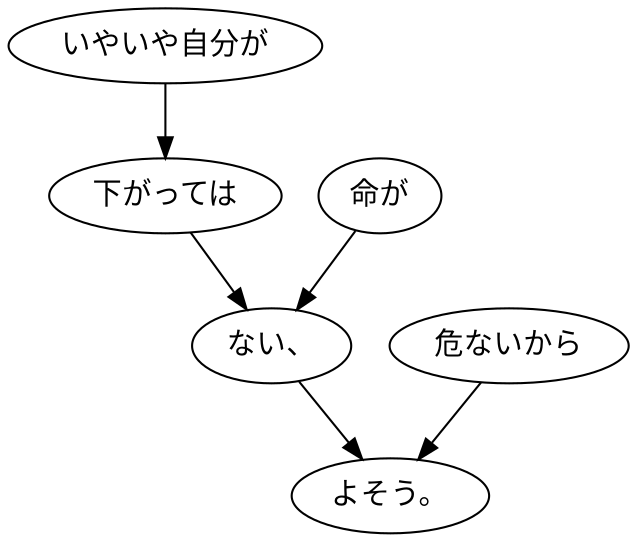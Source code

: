 digraph graph1078 {
	node0 [label="いやいや自分が"];
	node1 [label="下がっては"];
	node2 [label="命が"];
	node3 [label="ない、"];
	node4 [label="危ないから"];
	node5 [label="よそう。"];
	node0 -> node1;
	node1 -> node3;
	node2 -> node3;
	node3 -> node5;
	node4 -> node5;
}

